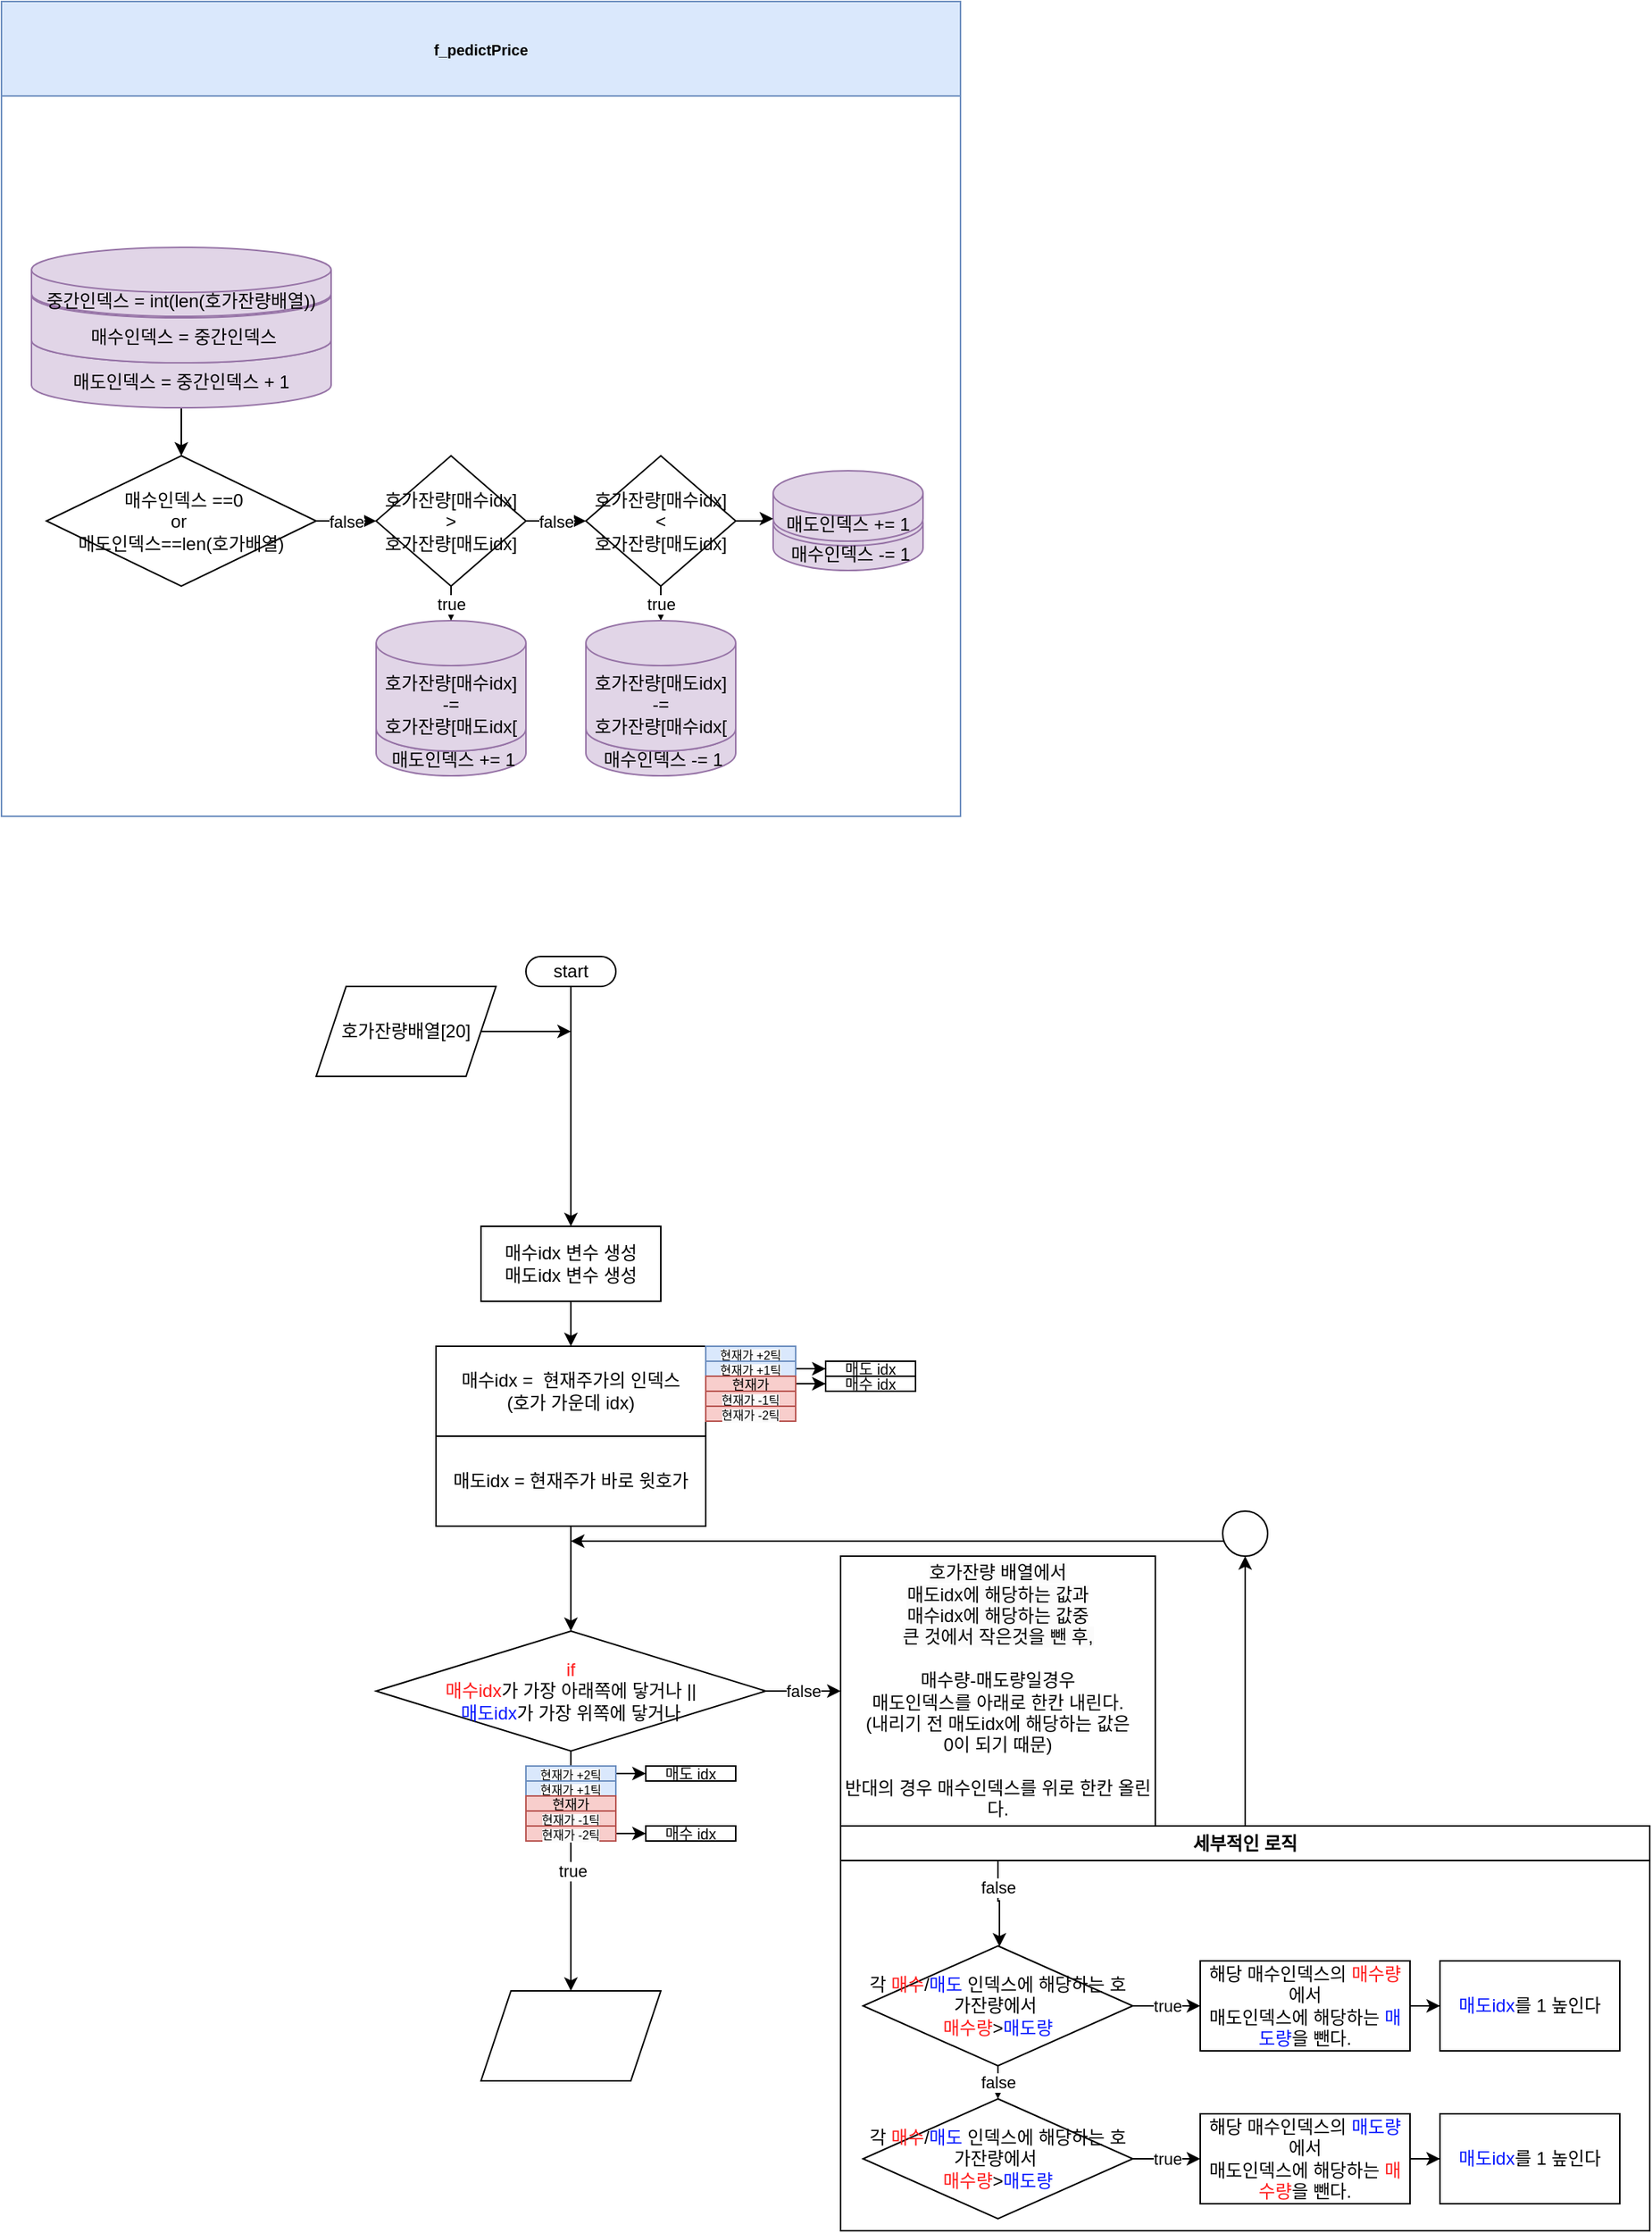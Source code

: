<mxfile version="21.6.1" type="device">
  <diagram name="페이지-1" id="-7UlVN0Hgm6wfUcRyFDG">
    <mxGraphModel dx="150" dy="-1772" grid="1" gridSize="10" guides="1" tooltips="1" connect="1" arrows="1" fold="1" page="1" pageScale="1" pageWidth="827" pageHeight="1169" math="0" shadow="0">
      <root>
        <mxCell id="0" />
        <mxCell id="1" parent="0" />
        <mxCell id="BgLCKN0aGmelLcetT6Bx-1" value="&lt;font style=&quot;font-size: 10px;&quot;&gt;f_pedictPrice&lt;/font&gt;" style="swimlane;whiteSpace=wrap;html=1;startSize=63;fillColor=#dae8fc;strokeColor=#6c8ebf;" parent="1" vertex="1">
          <mxGeometry x="840" y="2433" width="640" height="543.5" as="geometry" />
        </mxCell>
        <mxCell id="BgLCKN0aGmelLcetT6Bx-2" value="&amp;nbsp;매수인덱스 -= 1" style="shape=cylinder3;whiteSpace=wrap;html=1;boundedLbl=1;backgroundOutline=1;size=15;fillColor=#e1d5e7;strokeColor=#9673a6;" parent="BgLCKN0aGmelLcetT6Bx-1" vertex="1">
          <mxGeometry x="515" y="333" width="100" height="46.5" as="geometry" />
        </mxCell>
        <mxCell id="BgLCKN0aGmelLcetT6Bx-3" value="&amp;nbsp;매도인덱스 += 1" style="shape=cylinder3;whiteSpace=wrap;html=1;boundedLbl=1;backgroundOutline=1;size=15;fillColor=#e1d5e7;strokeColor=#9673a6;" parent="BgLCKN0aGmelLcetT6Bx-1" vertex="1">
          <mxGeometry x="250" y="470" width="100" height="46.5" as="geometry" />
        </mxCell>
        <mxCell id="BgLCKN0aGmelLcetT6Bx-4" value="호가잔량[매수idx]&lt;br&gt;-=&lt;br&gt;호가잔량[매도idx[" style="shape=cylinder3;whiteSpace=wrap;html=1;boundedLbl=1;backgroundOutline=1;size=15;fillColor=#e1d5e7;strokeColor=#9673a6;" parent="BgLCKN0aGmelLcetT6Bx-1" vertex="1">
          <mxGeometry x="250" y="413" width="100" height="87" as="geometry" />
        </mxCell>
        <mxCell id="BgLCKN0aGmelLcetT6Bx-5" style="edgeStyle=orthogonalEdgeStyle;rounded=0;orthogonalLoop=1;jettySize=auto;html=1;" parent="BgLCKN0aGmelLcetT6Bx-1" source="BgLCKN0aGmelLcetT6Bx-6" edge="1">
          <mxGeometry relative="1" as="geometry">
            <mxPoint x="120.0" y="303" as="targetPoint" />
          </mxGeometry>
        </mxCell>
        <mxCell id="BgLCKN0aGmelLcetT6Bx-6" value="매도인덱스 = 중간인덱스 + 1" style="shape=cylinder3;whiteSpace=wrap;html=1;boundedLbl=1;backgroundOutline=1;size=15;fillColor=#e1d5e7;strokeColor=#9673a6;" parent="BgLCKN0aGmelLcetT6Bx-1" vertex="1">
          <mxGeometry x="20" y="211" width="200" height="60" as="geometry" />
        </mxCell>
        <mxCell id="BgLCKN0aGmelLcetT6Bx-7" value="&amp;nbsp;매수인덱스 = 중간인덱스" style="shape=cylinder3;whiteSpace=wrap;html=1;boundedLbl=1;backgroundOutline=1;size=15;fillColor=#e1d5e7;strokeColor=#9673a6;" parent="BgLCKN0aGmelLcetT6Bx-1" vertex="1">
          <mxGeometry x="20" y="181" width="200" height="60" as="geometry" />
        </mxCell>
        <mxCell id="BgLCKN0aGmelLcetT6Bx-8" value="중간인덱스 = int(len(호가잔량배열))" style="shape=cylinder3;whiteSpace=wrap;html=1;boundedLbl=1;backgroundOutline=1;size=15;fillColor=#e1d5e7;strokeColor=#9673a6;" parent="BgLCKN0aGmelLcetT6Bx-1" vertex="1">
          <mxGeometry x="20" y="164" width="200" height="46" as="geometry" />
        </mxCell>
        <mxCell id="BgLCKN0aGmelLcetT6Bx-9" value="false" style="edgeStyle=orthogonalEdgeStyle;rounded=0;orthogonalLoop=1;jettySize=auto;html=1;" parent="BgLCKN0aGmelLcetT6Bx-1" source="BgLCKN0aGmelLcetT6Bx-10" target="BgLCKN0aGmelLcetT6Bx-13" edge="1">
          <mxGeometry relative="1" as="geometry" />
        </mxCell>
        <mxCell id="BgLCKN0aGmelLcetT6Bx-10" value="&amp;nbsp;매수인덱스 ==0&lt;br&gt;or&amp;nbsp;&lt;br&gt;매도인덱스==len(호가배열)" style="rhombus;whiteSpace=wrap;html=1;" parent="BgLCKN0aGmelLcetT6Bx-1" vertex="1">
          <mxGeometry x="30" y="303" width="180" height="87" as="geometry" />
        </mxCell>
        <mxCell id="BgLCKN0aGmelLcetT6Bx-11" value="true" style="edgeStyle=orthogonalEdgeStyle;rounded=0;orthogonalLoop=1;jettySize=auto;html=1;entryX=0.5;entryY=0;entryDx=0;entryDy=0;entryPerimeter=0;" parent="BgLCKN0aGmelLcetT6Bx-1" target="BgLCKN0aGmelLcetT6Bx-4" edge="1">
          <mxGeometry relative="1" as="geometry">
            <mxPoint x="300" y="390" as="sourcePoint" />
            <mxPoint x="300" y="483.5" as="targetPoint" />
          </mxGeometry>
        </mxCell>
        <mxCell id="BgLCKN0aGmelLcetT6Bx-12" value="false" style="edgeStyle=orthogonalEdgeStyle;rounded=0;orthogonalLoop=1;jettySize=auto;html=1;entryX=0;entryY=0.5;entryDx=0;entryDy=0;" parent="BgLCKN0aGmelLcetT6Bx-1" source="BgLCKN0aGmelLcetT6Bx-13" target="BgLCKN0aGmelLcetT6Bx-15" edge="1">
          <mxGeometry relative="1" as="geometry">
            <mxPoint x="380.044" y="346.538" as="targetPoint" />
          </mxGeometry>
        </mxCell>
        <mxCell id="BgLCKN0aGmelLcetT6Bx-13" value="호가잔량[매수idx]&lt;br&gt;&amp;gt;&lt;br&gt;호가잔량[매도idx]" style="rhombus;whiteSpace=wrap;html=1;" parent="BgLCKN0aGmelLcetT6Bx-1" vertex="1">
          <mxGeometry x="250" y="303" width="100" height="87" as="geometry" />
        </mxCell>
        <mxCell id="BgLCKN0aGmelLcetT6Bx-14" value="true" style="edgeStyle=orthogonalEdgeStyle;rounded=0;orthogonalLoop=1;jettySize=auto;html=1;entryX=0.5;entryY=0;entryDx=0;entryDy=0;entryPerimeter=0;" parent="BgLCKN0aGmelLcetT6Bx-1" source="BgLCKN0aGmelLcetT6Bx-15" target="BgLCKN0aGmelLcetT6Bx-17" edge="1">
          <mxGeometry relative="1" as="geometry" />
        </mxCell>
        <mxCell id="BgLCKN0aGmelLcetT6Bx-15" value="호가잔량[매수idx]&lt;br&gt;&amp;lt;&lt;br&gt;호가잔량[매도idx]" style="rhombus;whiteSpace=wrap;html=1;" parent="BgLCKN0aGmelLcetT6Bx-1" vertex="1">
          <mxGeometry x="390" y="303" width="100" height="87" as="geometry" />
        </mxCell>
        <mxCell id="BgLCKN0aGmelLcetT6Bx-16" value="&amp;nbsp;매수인덱스 -= 1" style="shape=cylinder3;whiteSpace=wrap;html=1;boundedLbl=1;backgroundOutline=1;size=15;fillColor=#e1d5e7;strokeColor=#9673a6;" parent="BgLCKN0aGmelLcetT6Bx-1" vertex="1">
          <mxGeometry x="390" y="470" width="100" height="46.5" as="geometry" />
        </mxCell>
        <mxCell id="BgLCKN0aGmelLcetT6Bx-17" value="호가잔량[매도idx]&lt;br&gt;-=&lt;br&gt;호가잔량[매수idx[" style="shape=cylinder3;whiteSpace=wrap;html=1;boundedLbl=1;backgroundOutline=1;size=15;fillColor=#e1d5e7;strokeColor=#9673a6;" parent="BgLCKN0aGmelLcetT6Bx-1" vertex="1">
          <mxGeometry x="390" y="413" width="100" height="87" as="geometry" />
        </mxCell>
        <mxCell id="BgLCKN0aGmelLcetT6Bx-18" value="매도인덱스 += 1" style="shape=cylinder3;whiteSpace=wrap;html=1;boundedLbl=1;backgroundOutline=1;size=15;fillColor=#e1d5e7;strokeColor=#9673a6;" parent="BgLCKN0aGmelLcetT6Bx-1" vertex="1">
          <mxGeometry x="515" y="313" width="100" height="47" as="geometry" />
        </mxCell>
        <mxCell id="BgLCKN0aGmelLcetT6Bx-19" style="edgeStyle=orthogonalEdgeStyle;rounded=0;orthogonalLoop=1;jettySize=auto;html=1;entryX=0;entryY=1;entryDx=0;entryDy=-15;entryPerimeter=0;" parent="BgLCKN0aGmelLcetT6Bx-1" source="BgLCKN0aGmelLcetT6Bx-15" target="BgLCKN0aGmelLcetT6Bx-18" edge="1">
          <mxGeometry relative="1" as="geometry" />
        </mxCell>
        <mxCell id="BgLCKN0aGmelLcetT6Bx-22" style="edgeStyle=orthogonalEdgeStyle;rounded=0;orthogonalLoop=1;jettySize=auto;html=1;" parent="1" source="BgLCKN0aGmelLcetT6Bx-20" edge="1">
          <mxGeometry relative="1" as="geometry">
            <mxPoint x="1220" y="3250" as="targetPoint" />
            <Array as="points">
              <mxPoint x="1220" y="3230" />
              <mxPoint x="1220" y="3230" />
            </Array>
          </mxGeometry>
        </mxCell>
        <mxCell id="BgLCKN0aGmelLcetT6Bx-20" value="start" style="rounded=1;whiteSpace=wrap;html=1;arcSize=50;" parent="1" vertex="1">
          <mxGeometry x="1190" y="3070" width="60" height="20" as="geometry" />
        </mxCell>
        <mxCell id="BgLCKN0aGmelLcetT6Bx-23" style="edgeStyle=orthogonalEdgeStyle;rounded=0;orthogonalLoop=1;jettySize=auto;html=1;" parent="1" source="BgLCKN0aGmelLcetT6Bx-21" edge="1">
          <mxGeometry relative="1" as="geometry">
            <mxPoint x="1220" y="3120" as="targetPoint" />
          </mxGeometry>
        </mxCell>
        <mxCell id="BgLCKN0aGmelLcetT6Bx-21" value="호가잔량배열[20]" style="shape=parallelogram;perimeter=parallelogramPerimeter;whiteSpace=wrap;html=1;fixedSize=1;" parent="1" vertex="1">
          <mxGeometry x="1050" y="3090" width="120" height="60" as="geometry" />
        </mxCell>
        <mxCell id="BgLCKN0aGmelLcetT6Bx-29" style="edgeStyle=orthogonalEdgeStyle;rounded=0;orthogonalLoop=1;jettySize=auto;html=1;" parent="1" source="BgLCKN0aGmelLcetT6Bx-28" target="BgLCKN0aGmelLcetT6Bx-30" edge="1">
          <mxGeometry relative="1" as="geometry">
            <mxPoint x="1220" y="3330" as="targetPoint" />
          </mxGeometry>
        </mxCell>
        <mxCell id="BgLCKN0aGmelLcetT6Bx-28" value="매수idx 변수 생성&lt;br&gt;매도idx 변수 생성" style="rounded=0;whiteSpace=wrap;html=1;" parent="1" vertex="1">
          <mxGeometry x="1160" y="3250" width="120" height="50" as="geometry" />
        </mxCell>
        <mxCell id="BgLCKN0aGmelLcetT6Bx-30" value="매수idx =&amp;nbsp; 현재주가의 인덱스&lt;br&gt;(호가 가운데 idx)" style="rounded=0;whiteSpace=wrap;html=1;" parent="1" vertex="1">
          <mxGeometry x="1130" y="3330" width="180" height="60" as="geometry" />
        </mxCell>
        <mxCell id="BgLCKN0aGmelLcetT6Bx-34" value="" style="edgeStyle=orthogonalEdgeStyle;rounded=0;orthogonalLoop=1;jettySize=auto;html=1;" parent="1" source="BgLCKN0aGmelLcetT6Bx-31" target="BgLCKN0aGmelLcetT6Bx-33" edge="1">
          <mxGeometry relative="1" as="geometry">
            <Array as="points">
              <mxPoint x="1220" y="3490" />
              <mxPoint x="1220" y="3490" />
            </Array>
          </mxGeometry>
        </mxCell>
        <mxCell id="BgLCKN0aGmelLcetT6Bx-31" value="매도idx = 현재주가 바로 윗호가" style="rounded=0;whiteSpace=wrap;html=1;" parent="1" vertex="1">
          <mxGeometry x="1130" y="3390" width="180" height="60" as="geometry" />
        </mxCell>
        <mxCell id="BgLCKN0aGmelLcetT6Bx-70" value="true" style="edgeStyle=orthogonalEdgeStyle;rounded=0;orthogonalLoop=1;jettySize=auto;html=1;" parent="1" source="BgLCKN0aGmelLcetT6Bx-33" edge="1">
          <mxGeometry relative="1" as="geometry">
            <mxPoint x="1220" y="3760" as="targetPoint" />
          </mxGeometry>
        </mxCell>
        <mxCell id="BgLCKN0aGmelLcetT6Bx-71" value="false" style="edgeStyle=orthogonalEdgeStyle;rounded=0;orthogonalLoop=1;jettySize=auto;html=1;" parent="1" source="BgLCKN0aGmelLcetT6Bx-33" target="BgLCKN0aGmelLcetT6Bx-83" edge="1">
          <mxGeometry x="-0.003" relative="1" as="geometry">
            <mxPoint x="1440" y="3560" as="targetPoint" />
            <mxPoint as="offset" />
          </mxGeometry>
        </mxCell>
        <mxCell id="BgLCKN0aGmelLcetT6Bx-33" value="&lt;font color=&quot;#ff1919&quot;&gt;if&lt;br&gt;매수idx&lt;/font&gt;가 가장 아래쪽에 닿거나 ||&lt;br&gt;&lt;font color=&quot;#0516ff&quot;&gt;매도idx&lt;/font&gt;가 가장 위쪽에 닿거나" style="rhombus;whiteSpace=wrap;html=1;rounded=0;" parent="1" vertex="1">
          <mxGeometry x="1090" y="3520" width="260" height="80" as="geometry" />
        </mxCell>
        <mxCell id="BgLCKN0aGmelLcetT6Bx-35" value="&lt;span style=&quot;color: rgb(0, 0, 0); font-family: Helvetica; font-size: 8px; font-style: normal; font-variant-ligatures: normal; font-variant-caps: normal; font-weight: 400; letter-spacing: normal; orphans: 2; text-align: center; text-indent: 0px; text-transform: none; widows: 2; word-spacing: 0px; -webkit-text-stroke-width: 0px; background-color: rgb(251, 251, 251); text-decoration-thickness: initial; text-decoration-style: initial; text-decoration-color: initial; float: none; display: inline !important;&quot;&gt;현재가 +2틱&lt;/span&gt;" style="rounded=0;whiteSpace=wrap;html=1;fillColor=#dae8fc;strokeColor=#6c8ebf;" parent="1" vertex="1">
          <mxGeometry x="1310" y="3330" width="60" height="10" as="geometry" />
        </mxCell>
        <mxCell id="BgLCKN0aGmelLcetT6Bx-54" value="" style="edgeStyle=orthogonalEdgeStyle;rounded=0;orthogonalLoop=1;jettySize=auto;html=1;" parent="1" source="BgLCKN0aGmelLcetT6Bx-36" target="BgLCKN0aGmelLcetT6Bx-52" edge="1">
          <mxGeometry relative="1" as="geometry" />
        </mxCell>
        <mxCell id="BgLCKN0aGmelLcetT6Bx-36" value="&lt;span style=&quot;color: rgb(0, 0, 0); font-family: Helvetica; font-size: 8px; font-style: normal; font-variant-ligatures: normal; font-variant-caps: normal; font-weight: 400; letter-spacing: normal; orphans: 2; text-align: center; text-indent: 0px; text-transform: none; widows: 2; word-spacing: 0px; -webkit-text-stroke-width: 0px; background-color: rgb(251, 251, 251); text-decoration-thickness: initial; text-decoration-style: initial; text-decoration-color: initial; float: none; display: inline !important;&quot;&gt;현재가 +1틱&lt;/span&gt;" style="rounded=0;whiteSpace=wrap;html=1;fillColor=#dae8fc;strokeColor=#6c8ebf;" parent="1" vertex="1">
          <mxGeometry x="1310" y="3340" width="60" height="10" as="geometry" />
        </mxCell>
        <mxCell id="BgLCKN0aGmelLcetT6Bx-37" value="&lt;font style=&quot;font-size: 8px;&quot;&gt;현재가가&lt;/font&gt;" style="rounded=0;whiteSpace=wrap;html=1;" parent="1" vertex="1">
          <mxGeometry x="1310" y="3350" width="60" height="10" as="geometry" />
        </mxCell>
        <mxCell id="BgLCKN0aGmelLcetT6Bx-44" style="edgeStyle=orthogonalEdgeStyle;rounded=0;orthogonalLoop=1;jettySize=auto;html=1;" parent="1" source="BgLCKN0aGmelLcetT6Bx-38" target="BgLCKN0aGmelLcetT6Bx-45" edge="1">
          <mxGeometry relative="1" as="geometry">
            <mxPoint x="1400" y="3355" as="targetPoint" />
          </mxGeometry>
        </mxCell>
        <mxCell id="BgLCKN0aGmelLcetT6Bx-38" value="&lt;font style=&quot;font-size: 9px;&quot;&gt;현재가&lt;/font&gt;" style="rounded=0;whiteSpace=wrap;html=1;fillColor=#f8cecc;strokeColor=#b85450;" parent="1" vertex="1">
          <mxGeometry x="1310" y="3350" width="60" height="10" as="geometry" />
        </mxCell>
        <mxCell id="BgLCKN0aGmelLcetT6Bx-41" value="&lt;span style=&quot;color: rgb(0, 0, 0); font-family: Helvetica; font-size: 8px; font-style: normal; font-variant-ligatures: normal; font-variant-caps: normal; font-weight: 400; letter-spacing: normal; orphans: 2; text-align: center; text-indent: 0px; text-transform: none; widows: 2; word-spacing: 0px; -webkit-text-stroke-width: 0px; background-color: rgb(251, 251, 251); text-decoration-thickness: initial; text-decoration-style: initial; text-decoration-color: initial; float: none; display: inline !important;&quot;&gt;현재가 -1틱&lt;/span&gt;" style="rounded=0;whiteSpace=wrap;html=1;fillColor=#f8cecc;strokeColor=#b85450;" parent="1" vertex="1">
          <mxGeometry x="1310" y="3360" width="60" height="10" as="geometry" />
        </mxCell>
        <mxCell id="BgLCKN0aGmelLcetT6Bx-42" value="&lt;span style=&quot;color: rgb(0, 0, 0); font-family: Helvetica; font-size: 8px; font-style: normal; font-variant-ligatures: normal; font-variant-caps: normal; font-weight: 400; letter-spacing: normal; orphans: 2; text-align: center; text-indent: 0px; text-transform: none; widows: 2; word-spacing: 0px; -webkit-text-stroke-width: 0px; background-color: rgb(251, 251, 251); text-decoration-thickness: initial; text-decoration-style: initial; text-decoration-color: initial; float: none; display: inline !important;&quot;&gt;현재가 -2틱&lt;/span&gt;" style="rounded=0;whiteSpace=wrap;html=1;fillColor=#f8cecc;strokeColor=#b85450;" parent="1" vertex="1">
          <mxGeometry x="1310" y="3370" width="60" height="10" as="geometry" />
        </mxCell>
        <mxCell id="BgLCKN0aGmelLcetT6Bx-45" value="&lt;font style=&quot;font-size: 10px;&quot;&gt;매수 idx&lt;/font&gt;" style="rounded=0;whiteSpace=wrap;html=1;" parent="1" vertex="1">
          <mxGeometry x="1390" y="3350" width="60" height="10" as="geometry" />
        </mxCell>
        <mxCell id="BgLCKN0aGmelLcetT6Bx-52" value="&lt;font style=&quot;font-size: 10px;&quot;&gt;매도 idx&lt;/font&gt;" style="rounded=0;whiteSpace=wrap;html=1;" parent="1" vertex="1">
          <mxGeometry x="1390" y="3340" width="60" height="10" as="geometry" />
        </mxCell>
        <mxCell id="BgLCKN0aGmelLcetT6Bx-66" value="" style="edgeStyle=orthogonalEdgeStyle;rounded=0;orthogonalLoop=1;jettySize=auto;html=1;" parent="1" source="BgLCKN0aGmelLcetT6Bx-56" target="BgLCKN0aGmelLcetT6Bx-65" edge="1">
          <mxGeometry relative="1" as="geometry" />
        </mxCell>
        <mxCell id="BgLCKN0aGmelLcetT6Bx-56" value="&lt;span style=&quot;color: rgb(0, 0, 0); font-family: Helvetica; font-size: 8px; font-style: normal; font-variant-ligatures: normal; font-variant-caps: normal; font-weight: 400; letter-spacing: normal; orphans: 2; text-align: center; text-indent: 0px; text-transform: none; widows: 2; word-spacing: 0px; -webkit-text-stroke-width: 0px; background-color: rgb(251, 251, 251); text-decoration-thickness: initial; text-decoration-style: initial; text-decoration-color: initial; float: none; display: inline !important;&quot;&gt;현재가 +2틱&lt;/span&gt;" style="rounded=0;whiteSpace=wrap;html=1;fillColor=#dae8fc;strokeColor=#6c8ebf;" parent="1" vertex="1">
          <mxGeometry x="1190" y="3610" width="60" height="10" as="geometry" />
        </mxCell>
        <mxCell id="BgLCKN0aGmelLcetT6Bx-58" value="&lt;span style=&quot;color: rgb(0, 0, 0); font-family: Helvetica; font-size: 8px; font-style: normal; font-variant-ligatures: normal; font-variant-caps: normal; font-weight: 400; letter-spacing: normal; orphans: 2; text-align: center; text-indent: 0px; text-transform: none; widows: 2; word-spacing: 0px; -webkit-text-stroke-width: 0px; background-color: rgb(251, 251, 251); text-decoration-thickness: initial; text-decoration-style: initial; text-decoration-color: initial; float: none; display: inline !important;&quot;&gt;현재가 +1틱&lt;/span&gt;" style="rounded=0;whiteSpace=wrap;html=1;fillColor=#dae8fc;strokeColor=#6c8ebf;" parent="1" vertex="1">
          <mxGeometry x="1190" y="3620" width="60" height="10" as="geometry" />
        </mxCell>
        <mxCell id="BgLCKN0aGmelLcetT6Bx-59" value="&lt;font style=&quot;font-size: 8px;&quot;&gt;현재가가&lt;/font&gt;" style="rounded=0;whiteSpace=wrap;html=1;" parent="1" vertex="1">
          <mxGeometry x="1190" y="3630" width="60" height="10" as="geometry" />
        </mxCell>
        <mxCell id="BgLCKN0aGmelLcetT6Bx-61" value="&lt;font style=&quot;font-size: 9px;&quot;&gt;현재가&lt;/font&gt;" style="rounded=0;whiteSpace=wrap;html=1;fillColor=#f8cecc;strokeColor=#b85450;" parent="1" vertex="1">
          <mxGeometry x="1190" y="3630" width="60" height="10" as="geometry" />
        </mxCell>
        <mxCell id="BgLCKN0aGmelLcetT6Bx-62" value="&lt;span style=&quot;color: rgb(0, 0, 0); font-family: Helvetica; font-size: 8px; font-style: normal; font-variant-ligatures: normal; font-variant-caps: normal; font-weight: 400; letter-spacing: normal; orphans: 2; text-align: center; text-indent: 0px; text-transform: none; widows: 2; word-spacing: 0px; -webkit-text-stroke-width: 0px; background-color: rgb(251, 251, 251); text-decoration-thickness: initial; text-decoration-style: initial; text-decoration-color: initial; float: none; display: inline !important;&quot;&gt;현재가 -1틱&lt;/span&gt;" style="rounded=0;whiteSpace=wrap;html=1;fillColor=#f8cecc;strokeColor=#b85450;" parent="1" vertex="1">
          <mxGeometry x="1190" y="3640" width="60" height="10" as="geometry" />
        </mxCell>
        <mxCell id="BgLCKN0aGmelLcetT6Bx-69" style="edgeStyle=orthogonalEdgeStyle;rounded=0;orthogonalLoop=1;jettySize=auto;html=1;entryX=0;entryY=0.5;entryDx=0;entryDy=0;" parent="1" source="BgLCKN0aGmelLcetT6Bx-63" target="BgLCKN0aGmelLcetT6Bx-64" edge="1">
          <mxGeometry relative="1" as="geometry" />
        </mxCell>
        <mxCell id="BgLCKN0aGmelLcetT6Bx-63" value="&lt;span style=&quot;color: rgb(0, 0, 0); font-family: Helvetica; font-size: 8px; font-style: normal; font-variant-ligatures: normal; font-variant-caps: normal; font-weight: 400; letter-spacing: normal; orphans: 2; text-align: center; text-indent: 0px; text-transform: none; widows: 2; word-spacing: 0px; -webkit-text-stroke-width: 0px; background-color: rgb(251, 251, 251); text-decoration-thickness: initial; text-decoration-style: initial; text-decoration-color: initial; float: none; display: inline !important;&quot;&gt;현재가 -2틱&lt;/span&gt;" style="rounded=0;whiteSpace=wrap;html=1;fillColor=#f8cecc;strokeColor=#b85450;" parent="1" vertex="1">
          <mxGeometry x="1190" y="3650" width="60" height="10" as="geometry" />
        </mxCell>
        <mxCell id="BgLCKN0aGmelLcetT6Bx-64" value="&lt;font style=&quot;font-size: 10px;&quot;&gt;매수 idx&lt;/font&gt;" style="rounded=0;whiteSpace=wrap;html=1;" parent="1" vertex="1">
          <mxGeometry x="1270" y="3650" width="60" height="10" as="geometry" />
        </mxCell>
        <mxCell id="BgLCKN0aGmelLcetT6Bx-65" value="&lt;font style=&quot;font-size: 10px;&quot;&gt;매도 idx&lt;/font&gt;" style="rounded=0;whiteSpace=wrap;html=1;" parent="1" vertex="1">
          <mxGeometry x="1270" y="3610" width="60" height="10" as="geometry" />
        </mxCell>
        <mxCell id="mYnrmtXLkv1bkcQdDnsD-2" value="false" style="edgeStyle=orthogonalEdgeStyle;rounded=0;orthogonalLoop=1;jettySize=auto;html=1;" edge="1" parent="1" source="BgLCKN0aGmelLcetT6Bx-83" target="mYnrmtXLkv1bkcQdDnsD-4">
          <mxGeometry relative="1" as="geometry">
            <mxPoint x="1505" y="3730" as="targetPoint" />
            <Array as="points">
              <mxPoint x="1505" y="3700" />
              <mxPoint x="1506" y="3700" />
            </Array>
          </mxGeometry>
        </mxCell>
        <mxCell id="BgLCKN0aGmelLcetT6Bx-83" value="&lt;span style=&quot;color: rgb(0, 0, 0); font-family: Helvetica; font-size: 12px; font-style: normal; font-variant-ligatures: normal; font-variant-caps: normal; font-weight: 400; letter-spacing: normal; orphans: 2; text-align: center; text-indent: 0px; text-transform: none; widows: 2; word-spacing: 0px; -webkit-text-stroke-width: 0px; background-color: rgb(251, 251, 251); text-decoration-thickness: initial; text-decoration-style: initial; text-decoration-color: initial; float: none; display: inline !important;&quot;&gt;호가잔량 배열에서&lt;/span&gt;&lt;br style=&quot;border-color: var(--border-color); color: rgb(0, 0, 0); font-family: Helvetica; font-size: 12px; font-style: normal; font-variant-ligatures: normal; font-variant-caps: normal; font-weight: 400; letter-spacing: normal; orphans: 2; text-align: center; text-indent: 0px; text-transform: none; widows: 2; word-spacing: 0px; -webkit-text-stroke-width: 0px; background-color: rgb(251, 251, 251); text-decoration-thickness: initial; text-decoration-style: initial; text-decoration-color: initial;&quot;&gt;&lt;span style=&quot;color: rgb(0, 0, 0); font-family: Helvetica; font-size: 12px; font-style: normal; font-variant-ligatures: normal; font-variant-caps: normal; font-weight: 400; letter-spacing: normal; orphans: 2; text-align: center; text-indent: 0px; text-transform: none; widows: 2; word-spacing: 0px; -webkit-text-stroke-width: 0px; background-color: rgb(251, 251, 251); text-decoration-thickness: initial; text-decoration-style: initial; text-decoration-color: initial; float: none; display: inline !important;&quot;&gt;매도idx에 해당하는 값과&lt;/span&gt;&lt;br style=&quot;border-color: var(--border-color); color: rgb(0, 0, 0); font-family: Helvetica; font-size: 12px; font-style: normal; font-variant-ligatures: normal; font-variant-caps: normal; font-weight: 400; letter-spacing: normal; orphans: 2; text-align: center; text-indent: 0px; text-transform: none; widows: 2; word-spacing: 0px; -webkit-text-stroke-width: 0px; background-color: rgb(251, 251, 251); text-decoration-thickness: initial; text-decoration-style: initial; text-decoration-color: initial;&quot;&gt;&lt;span style=&quot;color: rgb(0, 0, 0); font-family: Helvetica; font-size: 12px; font-style: normal; font-variant-ligatures: normal; font-variant-caps: normal; font-weight: 400; letter-spacing: normal; orphans: 2; text-align: center; text-indent: 0px; text-transform: none; widows: 2; word-spacing: 0px; -webkit-text-stroke-width: 0px; background-color: rgb(251, 251, 251); text-decoration-thickness: initial; text-decoration-style: initial; text-decoration-color: initial; float: none; display: inline !important;&quot;&gt;매수idx에 해당하는 값중&lt;/span&gt;&lt;br style=&quot;border-color: var(--border-color); color: rgb(0, 0, 0); font-family: Helvetica; font-size: 12px; font-style: normal; font-variant-ligatures: normal; font-variant-caps: normal; font-weight: 400; letter-spacing: normal; orphans: 2; text-align: center; text-indent: 0px; text-transform: none; widows: 2; word-spacing: 0px; -webkit-text-stroke-width: 0px; background-color: rgb(251, 251, 251); text-decoration-thickness: initial; text-decoration-style: initial; text-decoration-color: initial;&quot;&gt;&lt;span style=&quot;color: rgb(0, 0, 0); font-family: Helvetica; font-size: 12px; font-style: normal; font-variant-ligatures: normal; font-variant-caps: normal; font-weight: 400; letter-spacing: normal; orphans: 2; text-align: center; text-indent: 0px; text-transform: none; widows: 2; word-spacing: 0px; -webkit-text-stroke-width: 0px; background-color: rgb(251, 251, 251); text-decoration-thickness: initial; text-decoration-style: initial; text-decoration-color: initial; float: none; display: inline !important;&quot;&gt;큰 것에서 작은것을 뺀 후,&lt;/span&gt;&lt;br&gt;&lt;br&gt;매수량-매도량일경우&lt;br&gt;매도인덱스를 아래로 한칸 내린다.&lt;br&gt;(내리기 전 매도idx에 해당하는 값은&lt;br&gt;0이 되기 때문)&lt;br&gt;&lt;br&gt;반대의 경우 매수인덱스를 위로 한칸 올린다." style="rounded=0;whiteSpace=wrap;html=1;" parent="1" vertex="1">
          <mxGeometry x="1400" y="3470" width="210" height="180" as="geometry" />
        </mxCell>
        <mxCell id="mYnrmtXLkv1bkcQdDnsD-16" style="edgeStyle=orthogonalEdgeStyle;rounded=0;orthogonalLoop=1;jettySize=auto;html=1;" edge="1" parent="1" source="mYnrmtXLkv1bkcQdDnsD-1" target="mYnrmtXLkv1bkcQdDnsD-17">
          <mxGeometry relative="1" as="geometry">
            <mxPoint x="1670" y="3450" as="targetPoint" />
          </mxGeometry>
        </mxCell>
        <mxCell id="mYnrmtXLkv1bkcQdDnsD-1" value="세부적인 로직" style="swimlane;whiteSpace=wrap;html=1;" vertex="1" parent="1">
          <mxGeometry x="1400" y="3650" width="540" height="270" as="geometry" />
        </mxCell>
        <mxCell id="mYnrmtXLkv1bkcQdDnsD-4" value="각 &lt;font color=&quot;#ff1919&quot;&gt;매수&lt;/font&gt;/&lt;font color=&quot;#0516ff&quot;&gt;매도&lt;/font&gt; 인덱스에 해당하는 호가잔량에서&amp;nbsp;&lt;br&gt;&lt;font color=&quot;#ff1919&quot;&gt;매수량&lt;/font&gt;&amp;gt;&lt;font color=&quot;#0516ff&quot;&gt;매도량&lt;/font&gt;" style="rhombus;whiteSpace=wrap;html=1;rounded=0;" vertex="1" parent="mYnrmtXLkv1bkcQdDnsD-1">
          <mxGeometry x="15" y="80" width="180" height="80" as="geometry" />
        </mxCell>
        <mxCell id="mYnrmtXLkv1bkcQdDnsD-8" value="false" style="edgeStyle=orthogonalEdgeStyle;rounded=0;orthogonalLoop=1;jettySize=auto;html=1;exitX=0.5;exitY=1;exitDx=0;exitDy=0;entryX=0.5;entryY=0;entryDx=0;entryDy=0;" edge="1" parent="mYnrmtXLkv1bkcQdDnsD-1" source="mYnrmtXLkv1bkcQdDnsD-4" target="mYnrmtXLkv1bkcQdDnsD-10">
          <mxGeometry relative="1" as="geometry">
            <mxPoint x="15" y="222" as="targetPoint" />
            <mxPoint x="-55" y="222" as="sourcePoint" />
          </mxGeometry>
        </mxCell>
        <mxCell id="mYnrmtXLkv1bkcQdDnsD-10" value="각 &lt;font color=&quot;#ff1919&quot;&gt;매수&lt;/font&gt;/&lt;font color=&quot;#0516ff&quot;&gt;매도&lt;/font&gt; 인덱스에 해당하는 호가잔량에서&amp;nbsp;&lt;br&gt;&lt;font color=&quot;#ff1919&quot;&gt;매수량&lt;/font&gt;&amp;gt;&lt;font color=&quot;#0516ff&quot;&gt;매도량&lt;/font&gt;" style="rhombus;whiteSpace=wrap;html=1;rounded=0;" vertex="1" parent="mYnrmtXLkv1bkcQdDnsD-1">
          <mxGeometry x="15" y="182" width="180" height="80" as="geometry" />
        </mxCell>
        <mxCell id="mYnrmtXLkv1bkcQdDnsD-6" value="해당 매수인덱스의 &lt;font color=&quot;#ff1919&quot;&gt;매수량&lt;/font&gt;에서&lt;br&gt;매도인덱스에 해당하는 &lt;font color=&quot;#0516ff&quot;&gt;매도량&lt;/font&gt;을 뺀다." style="rounded=0;whiteSpace=wrap;html=1;" vertex="1" parent="1">
          <mxGeometry x="1640" y="3740" width="140" height="60" as="geometry" />
        </mxCell>
        <mxCell id="mYnrmtXLkv1bkcQdDnsD-7" value="&lt;font color=&quot;#0516ff&quot;&gt;매도idx&lt;/font&gt;를 1 높인다" style="rounded=0;whiteSpace=wrap;html=1;" vertex="1" parent="1">
          <mxGeometry x="1800" y="3740" width="120" height="60" as="geometry" />
        </mxCell>
        <mxCell id="mYnrmtXLkv1bkcQdDnsD-3" value="true" style="edgeStyle=orthogonalEdgeStyle;rounded=0;orthogonalLoop=1;jettySize=auto;html=1;" edge="1" parent="1" source="mYnrmtXLkv1bkcQdDnsD-4" target="mYnrmtXLkv1bkcQdDnsD-6">
          <mxGeometry relative="1" as="geometry">
            <mxPoint x="1505" y="3850" as="targetPoint" />
          </mxGeometry>
        </mxCell>
        <mxCell id="mYnrmtXLkv1bkcQdDnsD-5" style="edgeStyle=orthogonalEdgeStyle;rounded=0;orthogonalLoop=1;jettySize=auto;html=1;" edge="1" parent="1" source="mYnrmtXLkv1bkcQdDnsD-6" target="mYnrmtXLkv1bkcQdDnsD-7">
          <mxGeometry relative="1" as="geometry">
            <mxPoint x="1505" y="3930" as="targetPoint" />
          </mxGeometry>
        </mxCell>
        <mxCell id="mYnrmtXLkv1bkcQdDnsD-12" value="해당 매수인덱스의 &lt;font color=&quot;#0516ff&quot;&gt;매도량&lt;/font&gt;에서&lt;br&gt;매도인덱스에 해당하는 &lt;font color=&quot;#ff1919&quot;&gt;매수량&lt;/font&gt;을 뺀다." style="rounded=0;whiteSpace=wrap;html=1;" vertex="1" parent="1">
          <mxGeometry x="1640" y="3842" width="140" height="60" as="geometry" />
        </mxCell>
        <mxCell id="mYnrmtXLkv1bkcQdDnsD-9" value="true" style="edgeStyle=orthogonalEdgeStyle;rounded=0;orthogonalLoop=1;jettySize=auto;html=1;exitX=1;exitY=0.5;exitDx=0;exitDy=0;" edge="1" parent="1" source="mYnrmtXLkv1bkcQdDnsD-10" target="mYnrmtXLkv1bkcQdDnsD-12">
          <mxGeometry relative="1" as="geometry">
            <mxPoint x="1700" y="3860.02" as="targetPoint" />
            <mxPoint x="1700.034" y="3820.005" as="sourcePoint" />
          </mxGeometry>
        </mxCell>
        <mxCell id="mYnrmtXLkv1bkcQdDnsD-13" value="&lt;font color=&quot;#0516ff&quot;&gt;매도idx&lt;/font&gt;를 1 높인다" style="rounded=0;whiteSpace=wrap;html=1;" vertex="1" parent="1">
          <mxGeometry x="1800" y="3842" width="120" height="60" as="geometry" />
        </mxCell>
        <mxCell id="mYnrmtXLkv1bkcQdDnsD-11" style="edgeStyle=orthogonalEdgeStyle;rounded=0;orthogonalLoop=1;jettySize=auto;html=1;" edge="1" parent="1" source="mYnrmtXLkv1bkcQdDnsD-12" target="mYnrmtXLkv1bkcQdDnsD-13">
          <mxGeometry relative="1" as="geometry">
            <mxPoint x="1700" y="3940.02" as="targetPoint" />
          </mxGeometry>
        </mxCell>
        <mxCell id="mYnrmtXLkv1bkcQdDnsD-18" style="edgeStyle=orthogonalEdgeStyle;rounded=0;orthogonalLoop=1;jettySize=auto;html=1;" edge="1" parent="1" source="mYnrmtXLkv1bkcQdDnsD-17">
          <mxGeometry relative="1" as="geometry">
            <mxPoint x="1220" y="3460" as="targetPoint" />
            <Array as="points">
              <mxPoint x="1330" y="3460" />
              <mxPoint x="1330" y="3460" />
            </Array>
          </mxGeometry>
        </mxCell>
        <mxCell id="mYnrmtXLkv1bkcQdDnsD-17" value="" style="ellipse;whiteSpace=wrap;html=1;aspect=fixed;" vertex="1" parent="1">
          <mxGeometry x="1655" y="3440" width="30" height="30" as="geometry" />
        </mxCell>
        <mxCell id="mYnrmtXLkv1bkcQdDnsD-19" value="" style="shape=parallelogram;perimeter=parallelogramPerimeter;whiteSpace=wrap;html=1;fixedSize=1;" vertex="1" parent="1">
          <mxGeometry x="1160" y="3760" width="120" height="60" as="geometry" />
        </mxCell>
      </root>
    </mxGraphModel>
  </diagram>
</mxfile>
